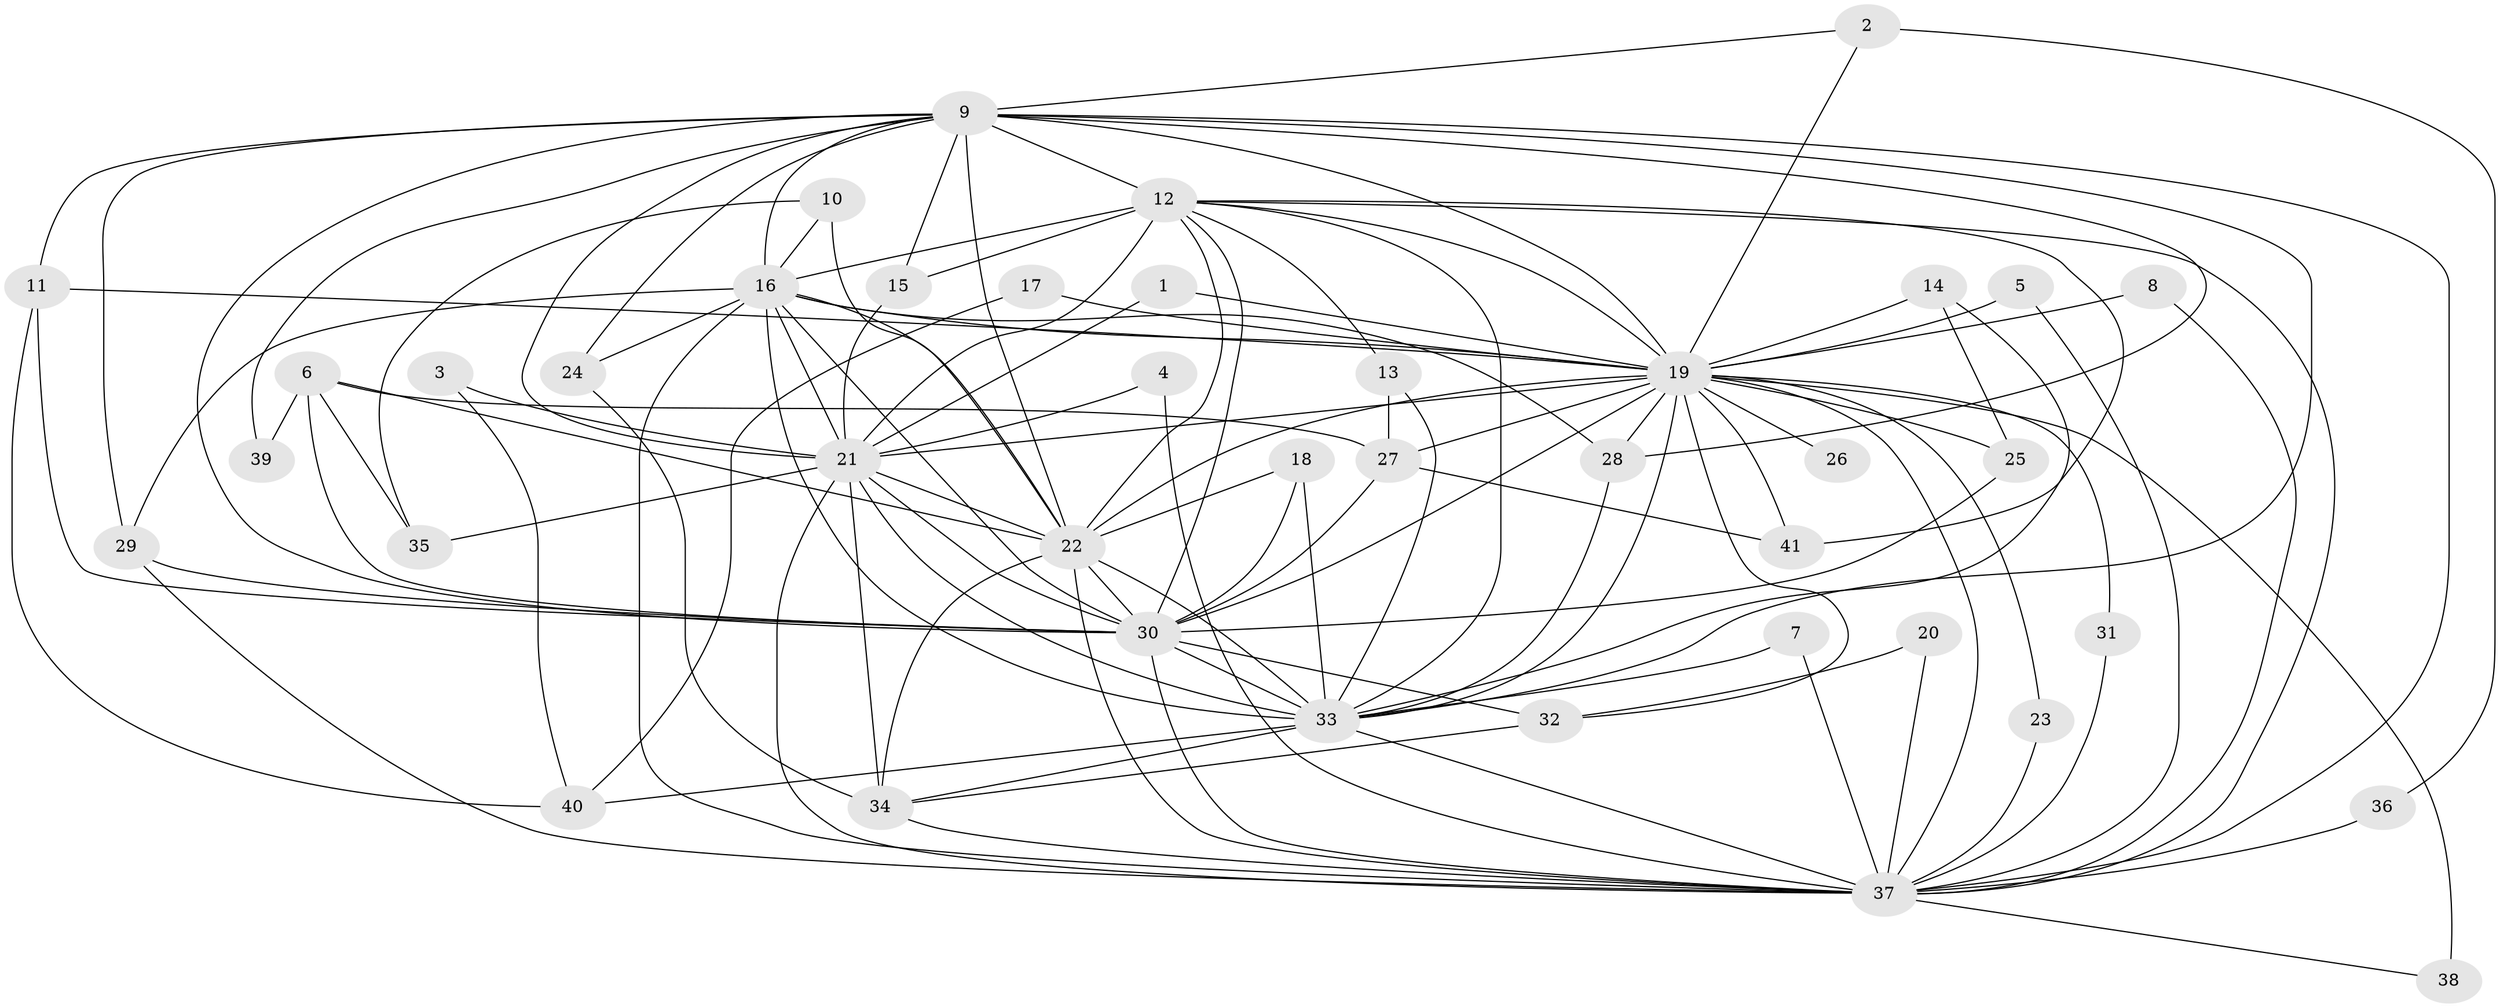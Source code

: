 // original degree distribution, {16: 0.012195121951219513, 30: 0.012195121951219513, 19: 0.024390243902439025, 11: 0.012195121951219513, 24: 0.024390243902439025, 15: 0.024390243902439025, 20: 0.012195121951219513, 3: 0.17073170731707318, 4: 0.07317073170731707, 2: 0.5853658536585366, 6: 0.036585365853658534, 5: 0.012195121951219513}
// Generated by graph-tools (version 1.1) at 2025/01/03/09/25 03:01:32]
// undirected, 41 vertices, 115 edges
graph export_dot {
graph [start="1"]
  node [color=gray90,style=filled];
  1;
  2;
  3;
  4;
  5;
  6;
  7;
  8;
  9;
  10;
  11;
  12;
  13;
  14;
  15;
  16;
  17;
  18;
  19;
  20;
  21;
  22;
  23;
  24;
  25;
  26;
  27;
  28;
  29;
  30;
  31;
  32;
  33;
  34;
  35;
  36;
  37;
  38;
  39;
  40;
  41;
  1 -- 19 [weight=1.0];
  1 -- 21 [weight=1.0];
  2 -- 9 [weight=1.0];
  2 -- 19 [weight=1.0];
  2 -- 36 [weight=1.0];
  3 -- 21 [weight=1.0];
  3 -- 40 [weight=1.0];
  4 -- 21 [weight=1.0];
  4 -- 37 [weight=1.0];
  5 -- 19 [weight=1.0];
  5 -- 37 [weight=1.0];
  6 -- 22 [weight=1.0];
  6 -- 27 [weight=1.0];
  6 -- 30 [weight=1.0];
  6 -- 35 [weight=1.0];
  6 -- 39 [weight=1.0];
  7 -- 33 [weight=1.0];
  7 -- 37 [weight=1.0];
  8 -- 19 [weight=1.0];
  8 -- 37 [weight=1.0];
  9 -- 11 [weight=1.0];
  9 -- 12 [weight=3.0];
  9 -- 15 [weight=1.0];
  9 -- 16 [weight=1.0];
  9 -- 19 [weight=1.0];
  9 -- 21 [weight=2.0];
  9 -- 22 [weight=1.0];
  9 -- 24 [weight=1.0];
  9 -- 28 [weight=1.0];
  9 -- 29 [weight=1.0];
  9 -- 30 [weight=1.0];
  9 -- 33 [weight=2.0];
  9 -- 37 [weight=1.0];
  9 -- 39 [weight=1.0];
  10 -- 16 [weight=1.0];
  10 -- 22 [weight=1.0];
  10 -- 35 [weight=1.0];
  11 -- 19 [weight=1.0];
  11 -- 30 [weight=1.0];
  11 -- 40 [weight=1.0];
  12 -- 13 [weight=1.0];
  12 -- 15 [weight=1.0];
  12 -- 16 [weight=1.0];
  12 -- 19 [weight=1.0];
  12 -- 21 [weight=3.0];
  12 -- 22 [weight=1.0];
  12 -- 30 [weight=2.0];
  12 -- 33 [weight=1.0];
  12 -- 37 [weight=1.0];
  12 -- 41 [weight=1.0];
  13 -- 27 [weight=1.0];
  13 -- 33 [weight=1.0];
  14 -- 19 [weight=1.0];
  14 -- 25 [weight=1.0];
  14 -- 33 [weight=1.0];
  15 -- 21 [weight=1.0];
  16 -- 19 [weight=1.0];
  16 -- 21 [weight=2.0];
  16 -- 22 [weight=1.0];
  16 -- 24 [weight=1.0];
  16 -- 28 [weight=1.0];
  16 -- 29 [weight=1.0];
  16 -- 30 [weight=2.0];
  16 -- 33 [weight=1.0];
  16 -- 37 [weight=2.0];
  17 -- 19 [weight=1.0];
  17 -- 40 [weight=1.0];
  18 -- 22 [weight=1.0];
  18 -- 30 [weight=2.0];
  18 -- 33 [weight=1.0];
  19 -- 21 [weight=2.0];
  19 -- 22 [weight=1.0];
  19 -- 23 [weight=1.0];
  19 -- 25 [weight=1.0];
  19 -- 26 [weight=1.0];
  19 -- 27 [weight=2.0];
  19 -- 28 [weight=1.0];
  19 -- 30 [weight=1.0];
  19 -- 31 [weight=1.0];
  19 -- 32 [weight=1.0];
  19 -- 33 [weight=3.0];
  19 -- 37 [weight=1.0];
  19 -- 38 [weight=2.0];
  19 -- 41 [weight=1.0];
  20 -- 32 [weight=1.0];
  20 -- 37 [weight=2.0];
  21 -- 22 [weight=5.0];
  21 -- 30 [weight=2.0];
  21 -- 33 [weight=3.0];
  21 -- 34 [weight=1.0];
  21 -- 35 [weight=1.0];
  21 -- 37 [weight=3.0];
  22 -- 30 [weight=1.0];
  22 -- 33 [weight=1.0];
  22 -- 34 [weight=1.0];
  22 -- 37 [weight=1.0];
  23 -- 37 [weight=1.0];
  24 -- 34 [weight=1.0];
  25 -- 30 [weight=1.0];
  27 -- 30 [weight=1.0];
  27 -- 41 [weight=1.0];
  28 -- 33 [weight=1.0];
  29 -- 30 [weight=1.0];
  29 -- 37 [weight=1.0];
  30 -- 32 [weight=1.0];
  30 -- 33 [weight=4.0];
  30 -- 37 [weight=1.0];
  31 -- 37 [weight=1.0];
  32 -- 34 [weight=1.0];
  33 -- 34 [weight=1.0];
  33 -- 37 [weight=1.0];
  33 -- 40 [weight=2.0];
  34 -- 37 [weight=1.0];
  36 -- 37 [weight=2.0];
  37 -- 38 [weight=1.0];
}

